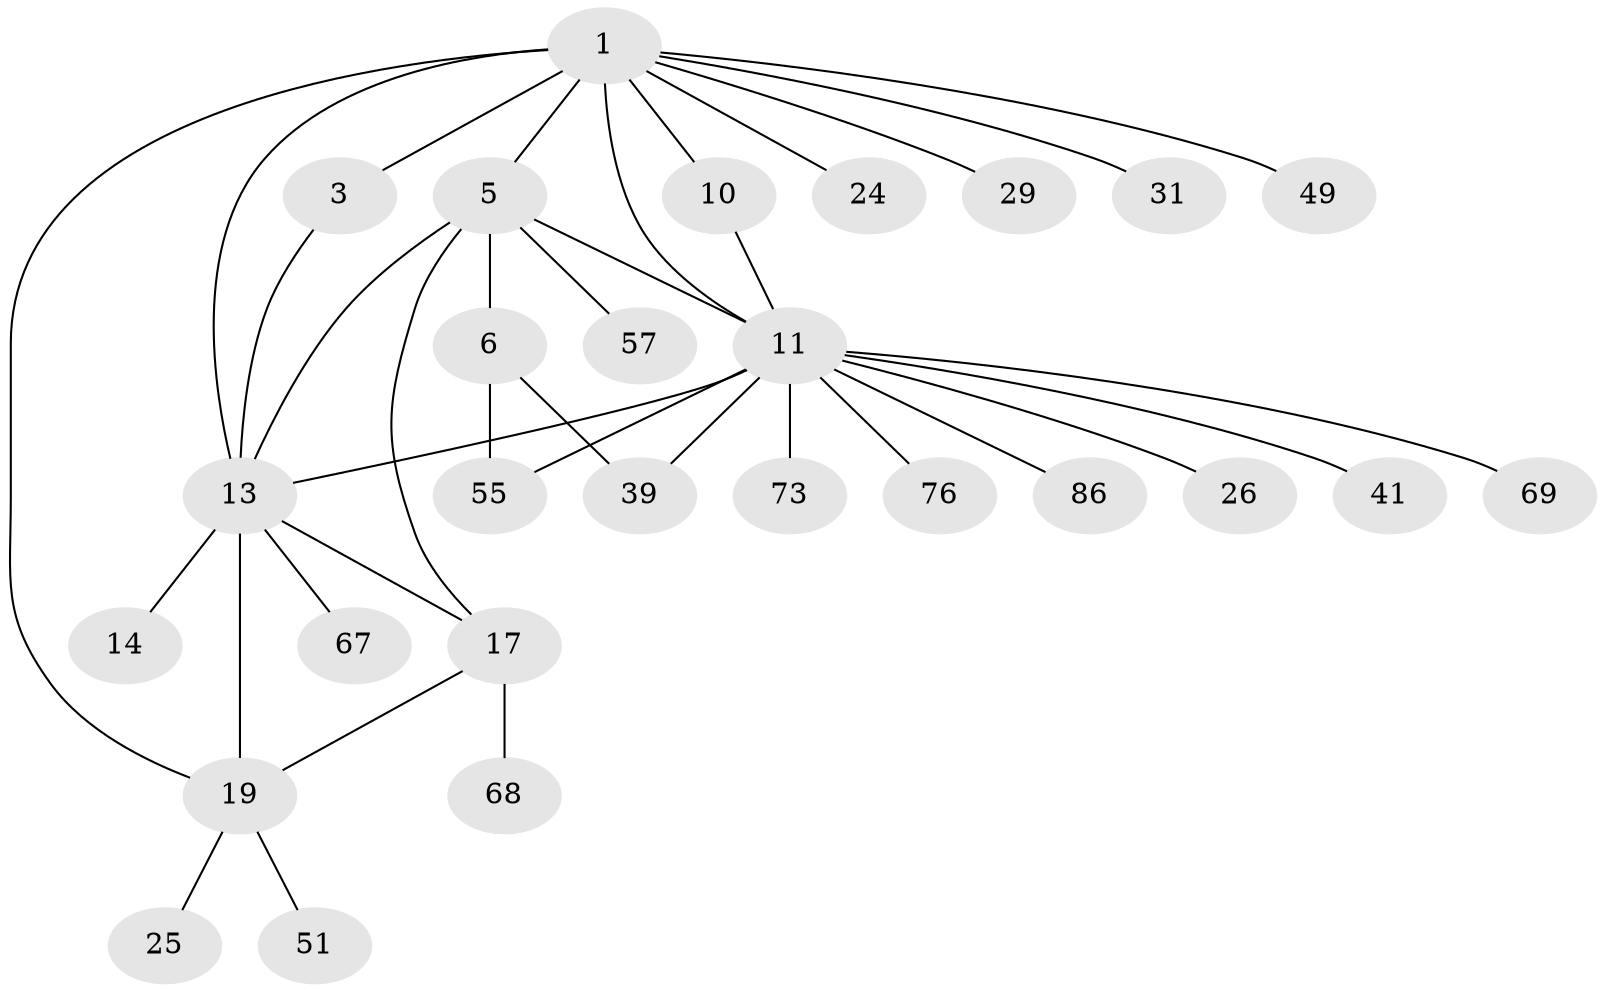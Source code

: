 // original degree distribution, {7: 0.05555555555555555, 4: 0.022222222222222223, 6: 0.05555555555555555, 5: 0.044444444444444446, 8: 0.03333333333333333, 3: 0.011111111111111112, 12: 0.011111111111111112, 9: 0.011111111111111112, 1: 0.5666666666666667, 2: 0.18888888888888888}
// Generated by graph-tools (version 1.1) at 2025/19/03/04/25 18:19:47]
// undirected, 27 vertices, 36 edges
graph export_dot {
graph [start="1"]
  node [color=gray90,style=filled];
  1 [super="+4+71+60+54+2"];
  3;
  5 [super="+7+30+8"];
  6;
  10;
  11 [super="+12+38+70+85"];
  13 [super="+16+15+61+65+58"];
  14 [super="+22+64+42"];
  17 [super="+27+37+40+36"];
  19 [super="+56+78+35"];
  24;
  25 [super="+45"];
  26;
  29 [super="+33"];
  31 [super="+66"];
  39 [super="+82+75+53+43"];
  41 [super="+44"];
  49;
  51 [super="+81"];
  55;
  57 [super="+83"];
  67 [super="+72"];
  68;
  69 [super="+79"];
  73;
  76;
  86;
  1 -- 3 [weight=3];
  1 -- 24;
  1 -- 49;
  1 -- 29;
  1 -- 5;
  1 -- 10;
  1 -- 11 [weight=3];
  1 -- 13;
  1 -- 19;
  1 -- 31;
  3 -- 13;
  5 -- 6 [weight=3];
  5 -- 17;
  5 -- 13;
  5 -- 11;
  5 -- 57;
  6 -- 39;
  6 -- 55;
  10 -- 11 [weight=2];
  11 -- 55;
  11 -- 13;
  11 -- 69;
  11 -- 39;
  11 -- 73;
  11 -- 41;
  11 -- 76;
  11 -- 86;
  11 -- 26;
  13 -- 14 [weight=3];
  13 -- 67;
  13 -- 17 [weight=2];
  13 -- 19 [weight=2];
  17 -- 19;
  17 -- 68;
  19 -- 25;
  19 -- 51;
}
